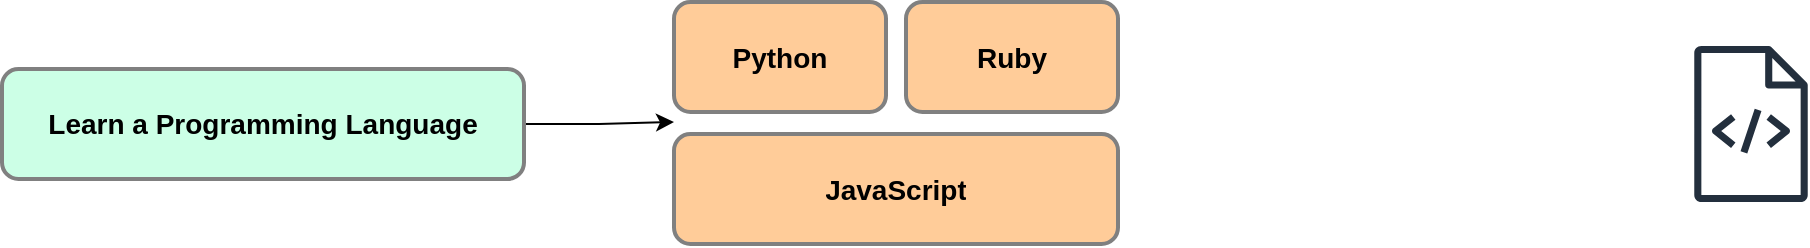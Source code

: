 <mxfile version="21.6.9" type="github">
  <diagram name="Page-1" id="ckWAQ8MBUfrxwX41ebk0">
    <mxGraphModel dx="1215" dy="2134" grid="0" gridSize="10" guides="1" tooltips="1" connect="1" arrows="1" fold="1" page="1" pageScale="1" pageWidth="1169" pageHeight="827" math="0" shadow="0">
      <root>
        <mxCell id="0" />
        <mxCell id="1" parent="0" />
        <mxCell id="TG_LKD3CWlQSCmAl-Nzj-1" value="" style="sketch=0;outlineConnect=0;fontColor=#232F3E;gradientColor=none;fillColor=#232F3D;strokeColor=none;dashed=0;verticalLabelPosition=bottom;verticalAlign=top;align=center;html=1;fontSize=12;fontStyle=0;aspect=fixed;pointerEvents=1;shape=mxgraph.aws4.source_code;" vertex="1" parent="1">
          <mxGeometry x="2054" y="-726" width="57" height="78" as="geometry" />
        </mxCell>
        <mxCell id="TG_LKD3CWlQSCmAl-Nzj-24" value="" style="edgeStyle=orthogonalEdgeStyle;rounded=0;orthogonalLoop=1;jettySize=auto;html=1;" edge="1" parent="1" source="TG_LKD3CWlQSCmAl-Nzj-3">
          <mxGeometry relative="1" as="geometry">
            <mxPoint x="1544" y="-688" as="targetPoint" />
          </mxGeometry>
        </mxCell>
        <mxCell id="TG_LKD3CWlQSCmAl-Nzj-3" value="Learn a Programming&amp;nbsp;Language" style="text;strokeColor=#808080;fillColor=#CCFFE6;align=center;verticalAlign=middle;spacingLeft=0;spacingRight=0;overflow=hidden;points=[[0,0.5],[1,0.5]];portConstraint=eastwest;rotatable=0;whiteSpace=wrap;html=1;spacing=0;fontStyle=1;strokeWidth=2;rounded=1;fontSize=14;" vertex="1" parent="1">
          <mxGeometry x="1208" y="-714.5" width="261" height="55" as="geometry" />
        </mxCell>
        <UserObject label="Python" link="https://www.python.org/" linkTarget="_blank" id="TG_LKD3CWlQSCmAl-Nzj-17">
          <mxCell style="text;strokeColor=#808080;fillColor=#FFCC99;align=center;verticalAlign=middle;spacingLeft=0;spacingRight=0;overflow=hidden;points=[[0,0.5],[1,0.5]];portConstraint=eastwest;rotatable=0;whiteSpace=wrap;html=1;spacing=0;fontStyle=1;strokeWidth=2;rounded=1;fontSize=14;" vertex="1" parent="1">
            <mxGeometry x="1544" y="-748" width="106" height="55" as="geometry" />
          </mxCell>
        </UserObject>
        <mxCell id="TG_LKD3CWlQSCmAl-Nzj-18" value="Ruby" style="text;strokeColor=#808080;fillColor=#FFCC99;align=center;verticalAlign=middle;spacingLeft=0;spacingRight=0;overflow=hidden;points=[[0,0.5],[1,0.5]];portConstraint=eastwest;rotatable=0;whiteSpace=wrap;html=1;spacing=0;fontStyle=1;strokeWidth=2;rounded=1;fontSize=14;" vertex="1" parent="1">
          <mxGeometry x="1660" y="-748" width="106" height="55" as="geometry" />
        </mxCell>
        <mxCell id="TG_LKD3CWlQSCmAl-Nzj-19" value="JavaScript" style="text;strokeColor=#808080;fillColor=#FFCC99;align=center;verticalAlign=middle;spacingLeft=0;spacingRight=0;overflow=hidden;points=[[0,0.5],[1,0.5]];portConstraint=eastwest;rotatable=0;whiteSpace=wrap;html=1;spacing=0;fontStyle=1;strokeWidth=2;rounded=1;fontSize=14;" vertex="1" parent="1">
          <mxGeometry x="1544" y="-682" width="222" height="55" as="geometry" />
        </mxCell>
      </root>
    </mxGraphModel>
  </diagram>
</mxfile>
